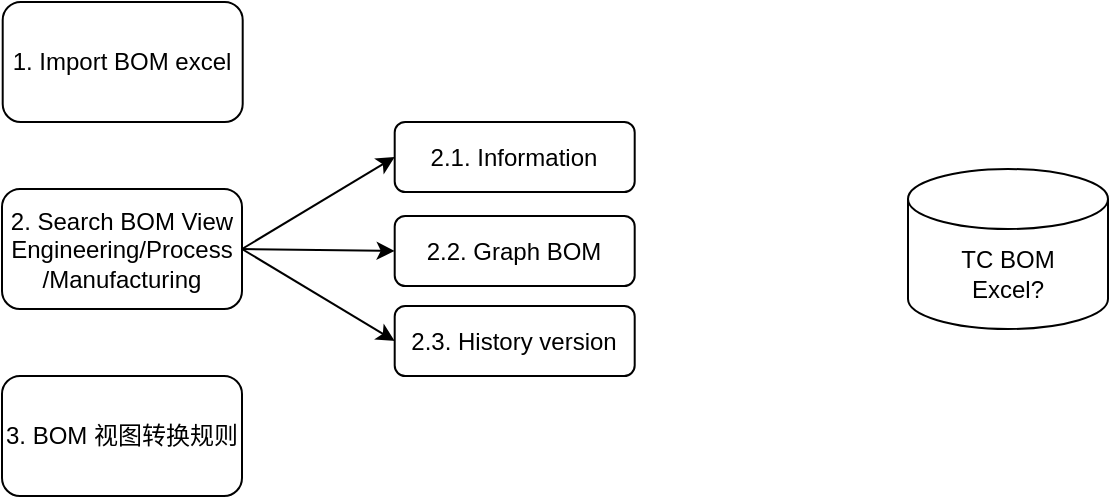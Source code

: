 <mxfile version="16.6.4" type="github">
  <diagram id="SesWTYNyWNFwf-nbPC2f" name="Page-1">
    <mxGraphModel dx="1550" dy="835" grid="1" gridSize="10" guides="1" tooltips="1" connect="1" arrows="1" fold="1" page="1" pageScale="1" pageWidth="827" pageHeight="1169" math="0" shadow="0">
      <root>
        <mxCell id="0" />
        <mxCell id="1" parent="0" />
        <mxCell id="-x9MxXMz68vuUTACGPA5-1" value="TC BOM&lt;br&gt;Excel?" style="shape=cylinder3;whiteSpace=wrap;html=1;boundedLbl=1;backgroundOutline=1;size=15;" vertex="1" parent="1">
          <mxGeometry x="550" y="173.5" width="100" height="80" as="geometry" />
        </mxCell>
        <mxCell id="-x9MxXMz68vuUTACGPA5-3" value="1. Import BOM excel" style="rounded=1;whiteSpace=wrap;html=1;" vertex="1" parent="1">
          <mxGeometry x="97.35" y="90" width="120" height="60" as="geometry" />
        </mxCell>
        <mxCell id="-x9MxXMz68vuUTACGPA5-4" value="2. Search BOM View&lt;br&gt;Engineering/Process&lt;br&gt;/Manufacturing" style="rounded=1;whiteSpace=wrap;html=1;" vertex="1" parent="1">
          <mxGeometry x="97" y="183.5" width="120" height="60" as="geometry" />
        </mxCell>
        <mxCell id="-x9MxXMz68vuUTACGPA5-7" value="2.1. Information" style="rounded=1;whiteSpace=wrap;html=1;" vertex="1" parent="1">
          <mxGeometry x="293.35" y="150" width="120" height="35" as="geometry" />
        </mxCell>
        <mxCell id="-x9MxXMz68vuUTACGPA5-8" value="2.2. Graph BOM" style="rounded=1;whiteSpace=wrap;html=1;" vertex="1" parent="1">
          <mxGeometry x="293.35" y="197" width="120" height="35" as="geometry" />
        </mxCell>
        <mxCell id="-x9MxXMz68vuUTACGPA5-9" value="2.3. History version" style="rounded=1;whiteSpace=wrap;html=1;" vertex="1" parent="1">
          <mxGeometry x="293.35" y="242" width="120" height="35" as="geometry" />
        </mxCell>
        <mxCell id="-x9MxXMz68vuUTACGPA5-11" value="" style="endArrow=classic;html=1;rounded=0;exitX=1;exitY=0.5;exitDx=0;exitDy=0;entryX=0;entryY=0.5;entryDx=0;entryDy=0;" edge="1" parent="1" source="-x9MxXMz68vuUTACGPA5-4" target="-x9MxXMz68vuUTACGPA5-7">
          <mxGeometry width="50" height="50" relative="1" as="geometry">
            <mxPoint x="323.35" y="18.5" as="sourcePoint" />
            <mxPoint x="373.35" y="-31.5" as="targetPoint" />
          </mxGeometry>
        </mxCell>
        <mxCell id="-x9MxXMz68vuUTACGPA5-12" value="" style="endArrow=classic;html=1;rounded=0;exitX=1;exitY=0.5;exitDx=0;exitDy=0;entryX=0;entryY=0.5;entryDx=0;entryDy=0;" edge="1" parent="1" source="-x9MxXMz68vuUTACGPA5-4" target="-x9MxXMz68vuUTACGPA5-8">
          <mxGeometry width="50" height="50" relative="1" as="geometry">
            <mxPoint x="227" y="223.5" as="sourcePoint" />
            <mxPoint x="303.35" y="177.5" as="targetPoint" />
          </mxGeometry>
        </mxCell>
        <mxCell id="-x9MxXMz68vuUTACGPA5-13" value="" style="endArrow=classic;html=1;rounded=0;exitX=1;exitY=0.5;exitDx=0;exitDy=0;entryX=0;entryY=0.5;entryDx=0;entryDy=0;" edge="1" parent="1" source="-x9MxXMz68vuUTACGPA5-4" target="-x9MxXMz68vuUTACGPA5-9">
          <mxGeometry width="50" height="50" relative="1" as="geometry">
            <mxPoint x="227" y="223.5" as="sourcePoint" />
            <mxPoint x="303.35" y="224.5" as="targetPoint" />
          </mxGeometry>
        </mxCell>
        <mxCell id="-x9MxXMz68vuUTACGPA5-14" value="3. BOM 视图转换规则" style="rounded=1;whiteSpace=wrap;html=1;" vertex="1" parent="1">
          <mxGeometry x="97" y="277" width="120" height="60" as="geometry" />
        </mxCell>
      </root>
    </mxGraphModel>
  </diagram>
</mxfile>
